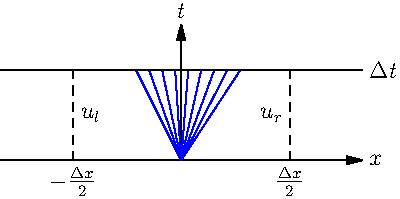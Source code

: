 import graph;
size(200,0);

real a = 0;
real  dx = 12.0;

real f(real x)
{
   return x/a;
}

real xmin = -20;
real xmax = +20;
real tmax = +15;

pen axis = linewidth(0.5) + linecap(2);
draw( Label("$x$",EndPoint), (xmin,0)--(xmax,0), axis, Arrow);
draw( Label("$t$",EndPoint), (  0,0)--( 0,tmax), axis, Arrow);

label("$u_l$", (-10,5));
label("$u_r$", (10,5));

real T = 10.0;
real a1 = -0.5;
real a2 = +0.8;
int n = 10;
real da = (a2-a1)/(n-1);

for(a=a1; a<=a2; a+=da)
{
   draw(graph(f,0,a*T),blue);
}

draw( Label("$\Delta t$",EndPoint), (xmin,T)--(xmax,T), axis);
draw( Label("$-\frac{\Delta x}{2}$",BeginPoint), (-dx,0)--(-dx,T), axis+dashed);
draw( Label("$\frac{\Delta x}{2}$",BeginPoint), ( dx,0)--( dx,T), axis+dashed);
